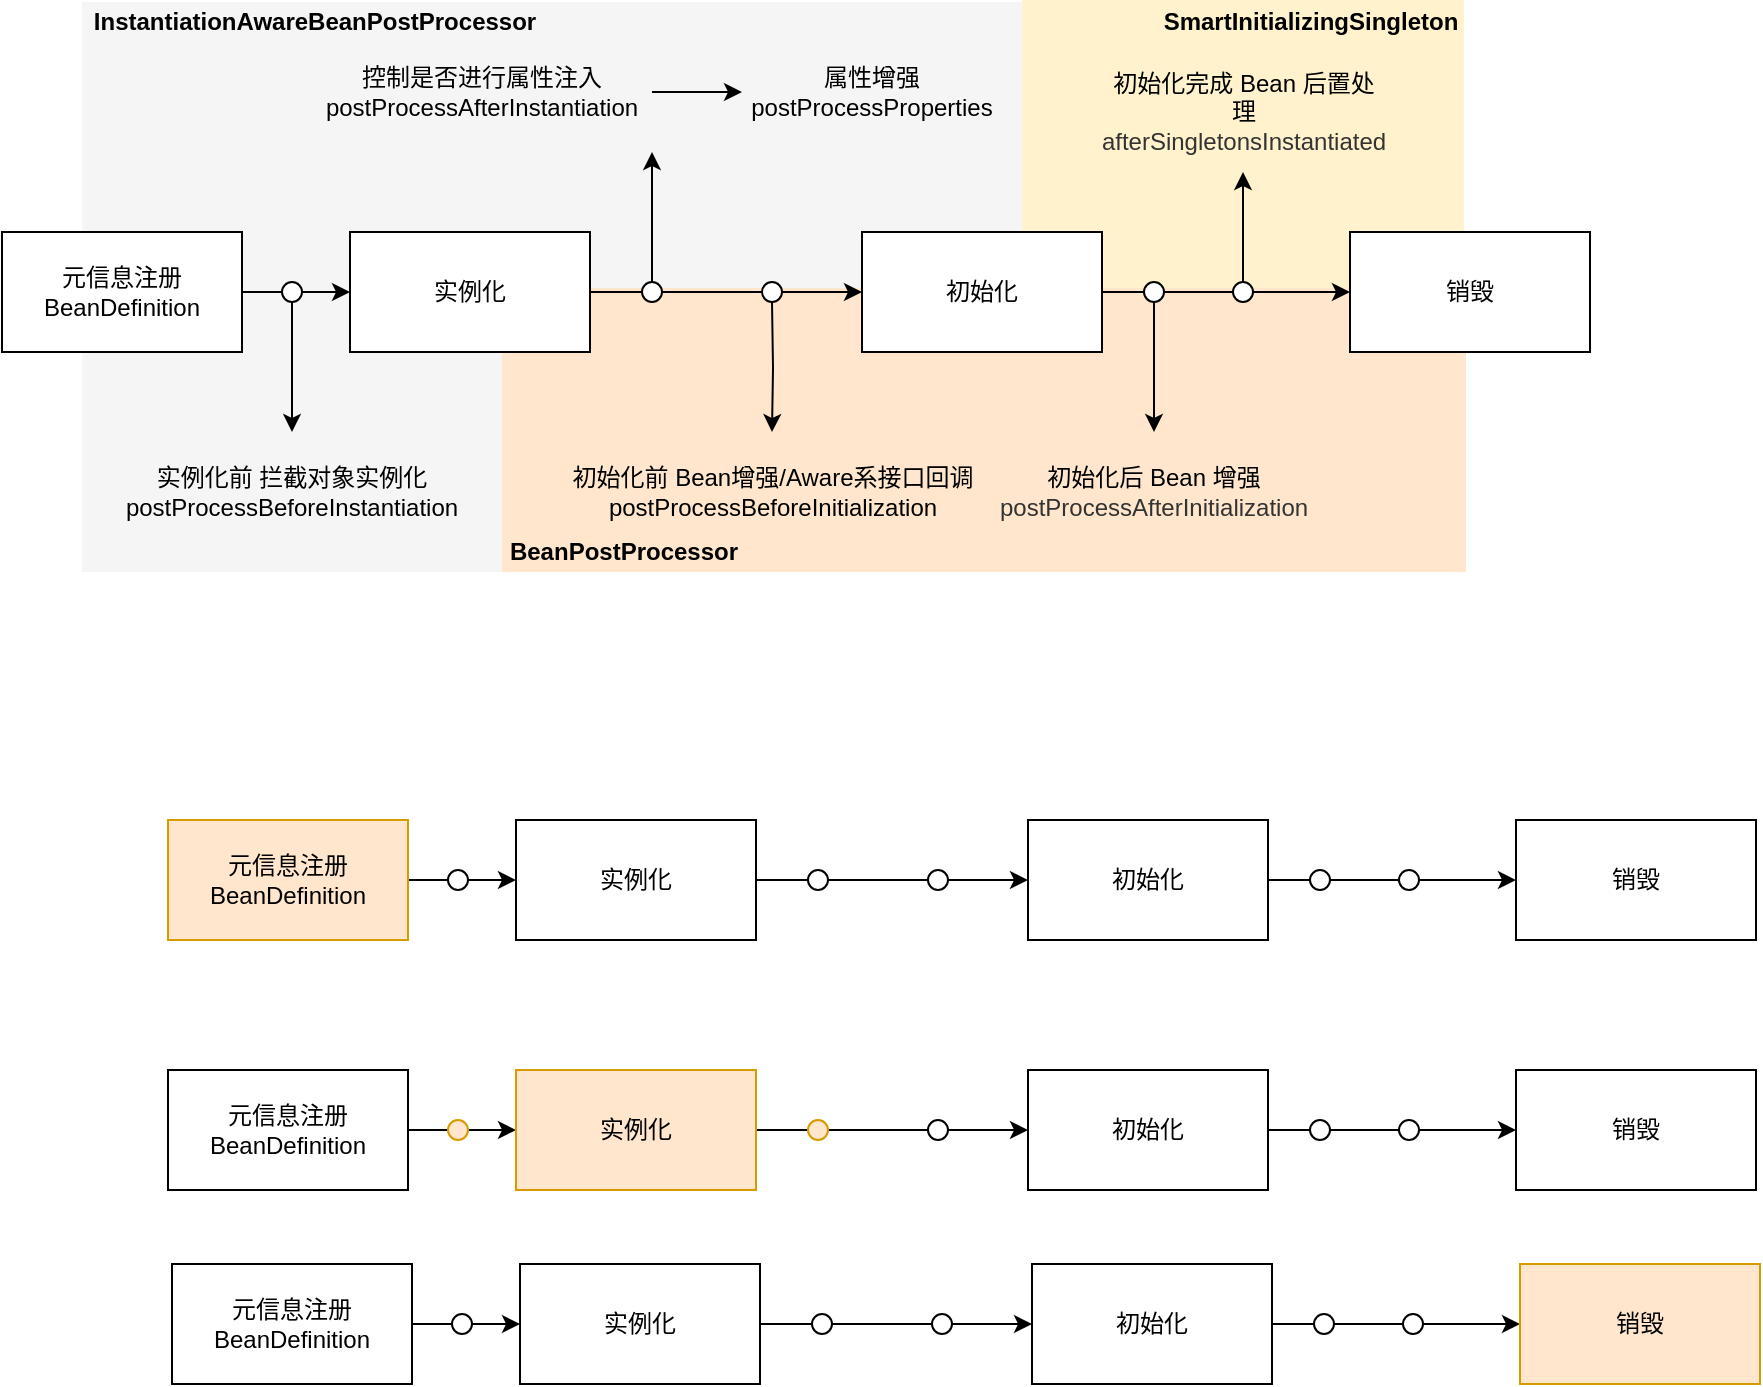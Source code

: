 <mxfile version="13.7.3" type="github"><diagram id="LSFAW9I8Svj1uJZlKmfR" name="Page-1"><mxGraphModel dx="1426" dy="826" grid="0" gridSize="10" guides="1" tooltips="1" connect="1" arrows="1" fold="1" page="0" pageScale="1" pageWidth="827" pageHeight="1169" math="0" shadow="0"><root><mxCell id="0"/><mxCell id="1" parent="0"/><mxCell id="oOrdfdpYcV0tk1T4zyEN-14" value="" style="rounded=0;whiteSpace=wrap;html=1;fillColor=#fff2cc;strokeColor=none;" parent="1" vertex="1"><mxGeometry x="545" y="334" width="221" height="145" as="geometry"/></mxCell><mxCell id="v1yoMM-es6eYsEjdVzZm-32" value="" style="rounded=0;whiteSpace=wrap;html=1;fillColor=#f5f5f5;fontColor=#333333;strokeColor=none;" parent="1" vertex="1"><mxGeometry x="75" y="335" width="470" height="285" as="geometry"/></mxCell><mxCell id="oOrdfdpYcV0tk1T4zyEN-6" value="" style="rounded=0;whiteSpace=wrap;html=1;fillColor=#ffe6cc;strokeColor=none;" parent="1" vertex="1"><mxGeometry x="285" y="478" width="482" height="142" as="geometry"/></mxCell><mxCell id="v1yoMM-es6eYsEjdVzZm-5" style="edgeStyle=orthogonalEdgeStyle;rounded=0;orthogonalLoop=1;jettySize=auto;html=1;exitX=1;exitY=0.5;exitDx=0;exitDy=0;entryX=0;entryY=0.5;entryDx=0;entryDy=0;" parent="1" source="v1yoMM-es6eYsEjdVzZm-1" target="v1yoMM-es6eYsEjdVzZm-2" edge="1"><mxGeometry relative="1" as="geometry"/></mxCell><mxCell id="v1yoMM-es6eYsEjdVzZm-1" value="元信息注册&lt;br&gt;BeanDefinition" style="rounded=0;whiteSpace=wrap;html=1;" parent="1" vertex="1"><mxGeometry x="35" y="450" width="120" height="60" as="geometry"/></mxCell><mxCell id="v1yoMM-es6eYsEjdVzZm-6" style="edgeStyle=orthogonalEdgeStyle;rounded=0;orthogonalLoop=1;jettySize=auto;html=1;exitX=1;exitY=0.5;exitDx=0;exitDy=0;entryX=0;entryY=0.5;entryDx=0;entryDy=0;" parent="1" source="v1yoMM-es6eYsEjdVzZm-2" target="v1yoMM-es6eYsEjdVzZm-3" edge="1"><mxGeometry relative="1" as="geometry"/></mxCell><mxCell id="v1yoMM-es6eYsEjdVzZm-2" value="实例化" style="rounded=0;whiteSpace=wrap;html=1;" parent="1" vertex="1"><mxGeometry x="209" y="450" width="120" height="60" as="geometry"/></mxCell><mxCell id="v1yoMM-es6eYsEjdVzZm-7" style="edgeStyle=orthogonalEdgeStyle;rounded=0;orthogonalLoop=1;jettySize=auto;html=1;exitX=1;exitY=0.5;exitDx=0;exitDy=0;entryX=0;entryY=0.5;entryDx=0;entryDy=0;" parent="1" source="v1yoMM-es6eYsEjdVzZm-3" target="v1yoMM-es6eYsEjdVzZm-4" edge="1"><mxGeometry relative="1" as="geometry"/></mxCell><mxCell id="v1yoMM-es6eYsEjdVzZm-3" value="初始化" style="rounded=0;whiteSpace=wrap;html=1;" parent="1" vertex="1"><mxGeometry x="465" y="450" width="120" height="60" as="geometry"/></mxCell><mxCell id="v1yoMM-es6eYsEjdVzZm-4" value="销毁" style="rounded=0;whiteSpace=wrap;html=1;" parent="1" vertex="1"><mxGeometry x="709" y="450" width="120" height="60" as="geometry"/></mxCell><mxCell id="v1yoMM-es6eYsEjdVzZm-12" style="edgeStyle=orthogonalEdgeStyle;rounded=0;orthogonalLoop=1;jettySize=auto;html=1;exitX=0.5;exitY=1;exitDx=0;exitDy=0;entryX=0.5;entryY=0;entryDx=0;entryDy=0;" parent="1" source="v1yoMM-es6eYsEjdVzZm-8" target="v1yoMM-es6eYsEjdVzZm-11" edge="1"><mxGeometry relative="1" as="geometry"/></mxCell><mxCell id="v1yoMM-es6eYsEjdVzZm-8" value="" style="ellipse;whiteSpace=wrap;html=1;aspect=fixed;" parent="1" vertex="1"><mxGeometry x="175" y="475" width="10" height="10" as="geometry"/></mxCell><mxCell id="v1yoMM-es6eYsEjdVzZm-11" value="实例化前 拦截对象实例化&lt;br&gt;postProcessBeforeInstantiation" style="rounded=0;whiteSpace=wrap;html=1;fillColor=none;strokeColor=none;" parent="1" vertex="1"><mxGeometry x="120" y="550" width="120" height="60" as="geometry"/></mxCell><mxCell id="oOrdfdpYcV0tk1T4zyEN-5" style="edgeStyle=orthogonalEdgeStyle;rounded=0;orthogonalLoop=1;jettySize=auto;html=1;exitX=0.5;exitY=0;exitDx=0;exitDy=0;entryX=1;entryY=1;entryDx=0;entryDy=0;" parent="1" source="v1yoMM-es6eYsEjdVzZm-13" target="v1yoMM-es6eYsEjdVzZm-17" edge="1"><mxGeometry relative="1" as="geometry"/></mxCell><mxCell id="v1yoMM-es6eYsEjdVzZm-13" value="" style="ellipse;whiteSpace=wrap;html=1;aspect=fixed;" parent="1" vertex="1"><mxGeometry x="355" y="475" width="10" height="10" as="geometry"/></mxCell><mxCell id="oOrdfdpYcV0tk1T4zyEN-3" style="edgeStyle=orthogonalEdgeStyle;rounded=0;orthogonalLoop=1;jettySize=auto;html=1;exitX=1;exitY=0.5;exitDx=0;exitDy=0;entryX=0;entryY=0.5;entryDx=0;entryDy=0;" parent="1" source="v1yoMM-es6eYsEjdVzZm-17" target="oOrdfdpYcV0tk1T4zyEN-2" edge="1"><mxGeometry relative="1" as="geometry"/></mxCell><mxCell id="v1yoMM-es6eYsEjdVzZm-17" value="控制是否进行属性注入&lt;br&gt;postProcessAfterInstantiation" style="rounded=0;whiteSpace=wrap;html=1;fillColor=none;strokeColor=none;" parent="1" vertex="1"><mxGeometry x="190" y="350" width="170" height="60" as="geometry"/></mxCell><mxCell id="v1yoMM-es6eYsEjdVzZm-18" value="" style="ellipse;whiteSpace=wrap;html=1;aspect=fixed;" parent="1" vertex="1"><mxGeometry x="415" y="475" width="10" height="10" as="geometry"/></mxCell><mxCell id="v1yoMM-es6eYsEjdVzZm-20" style="edgeStyle=orthogonalEdgeStyle;rounded=0;orthogonalLoop=1;jettySize=auto;html=1;exitX=0.5;exitY=1;exitDx=0;exitDy=0;entryX=0.5;entryY=0;entryDx=0;entryDy=0;" parent="1" target="v1yoMM-es6eYsEjdVzZm-21" edge="1"><mxGeometry relative="1" as="geometry"><mxPoint x="420" y="485" as="sourcePoint"/></mxGeometry></mxCell><mxCell id="v1yoMM-es6eYsEjdVzZm-21" value="初始化前 Bean增强/Aware系接口回调 postProcessBeforeInitialization" style="rounded=0;whiteSpace=wrap;html=1;fillColor=none;strokeColor=none;" parent="1" vertex="1"><mxGeometry x="312.5" y="550" width="215" height="60" as="geometry"/></mxCell><mxCell id="oOrdfdpYcV0tk1T4zyEN-12" style="edgeStyle=orthogonalEdgeStyle;rounded=0;orthogonalLoop=1;jettySize=auto;html=1;exitX=0.5;exitY=1;exitDx=0;exitDy=0;" parent="1" source="v1yoMM-es6eYsEjdVzZm-22" target="v1yoMM-es6eYsEjdVzZm-26" edge="1"><mxGeometry relative="1" as="geometry"/></mxCell><mxCell id="v1yoMM-es6eYsEjdVzZm-22" value="" style="ellipse;whiteSpace=wrap;html=1;aspect=fixed;" parent="1" vertex="1"><mxGeometry x="606" y="475" width="10" height="10" as="geometry"/></mxCell><mxCell id="oOrdfdpYcV0tk1T4zyEN-13" style="edgeStyle=orthogonalEdgeStyle;rounded=0;orthogonalLoop=1;jettySize=auto;html=1;exitX=0.5;exitY=0;exitDx=0;exitDy=0;entryX=0.5;entryY=1;entryDx=0;entryDy=0;" parent="1" source="v1yoMM-es6eYsEjdVzZm-24" target="v1yoMM-es6eYsEjdVzZm-28" edge="1"><mxGeometry relative="1" as="geometry"/></mxCell><mxCell id="v1yoMM-es6eYsEjdVzZm-24" value="" style="ellipse;whiteSpace=wrap;html=1;aspect=fixed;" parent="1" vertex="1"><mxGeometry x="650.5" y="475" width="10" height="10" as="geometry"/></mxCell><mxCell id="v1yoMM-es6eYsEjdVzZm-26" value="初始化后 Bean 增强&lt;span style=&quot;background-color: transparent ; font-family: , &amp;#34;consolas&amp;#34; , &amp;#34;liberation mono&amp;#34; , &amp;#34;menlo&amp;#34; , &amp;#34;courier&amp;#34; , monospace ; color: rgb(51 , 51 , 51) ; text-align: left&quot;&gt;postProcessAfterInitialization&lt;/span&gt;" style="rounded=0;whiteSpace=wrap;html=1;strokeColor=none;fillColor=none;" parent="1" vertex="1"><mxGeometry x="551" y="550" width="120" height="60" as="geometry"/></mxCell><mxCell id="v1yoMM-es6eYsEjdVzZm-28" value="初始化完成 Bean 后置处理&lt;span style=&quot;background-color: transparent ; font-family: , &amp;#34;consolas&amp;#34; , &amp;#34;liberation mono&amp;#34; , &amp;#34;menlo&amp;#34; , &amp;#34;courier&amp;#34; , monospace ; color: rgb(51 , 51 , 51) ; text-align: left&quot;&gt;afterSingletonsInstantiated&lt;/span&gt;" style="rounded=0;whiteSpace=wrap;html=1;fillColor=none;strokeColor=none;" parent="1" vertex="1"><mxGeometry x="595.5" y="360" width="120" height="60" as="geometry"/></mxCell><mxCell id="836lpgC0gWuXzNerl39h-4" value="InstantiationAwareBeanPostProcessor" style="text;html=1;strokeColor=none;fillColor=none;align=center;verticalAlign=middle;whiteSpace=wrap;rounded=0;fontStyle=1" parent="1" vertex="1"><mxGeometry x="75" y="335" width="233" height="20" as="geometry"/></mxCell><mxCell id="oOrdfdpYcV0tk1T4zyEN-2" value="属性增强postProcessProperties" style="rounded=0;whiteSpace=wrap;html=1;fillColor=none;strokeColor=none;" parent="1" vertex="1"><mxGeometry x="405" y="350" width="130" height="60" as="geometry"/></mxCell><mxCell id="oOrdfdpYcV0tk1T4zyEN-8" value="BeanPostProcessor" style="text;html=1;strokeColor=none;fillColor=none;align=center;verticalAlign=middle;whiteSpace=wrap;rounded=0;fontStyle=1" parent="1" vertex="1"><mxGeometry x="287" y="600" width="118" height="20" as="geometry"/></mxCell><mxCell id="oOrdfdpYcV0tk1T4zyEN-17" value="SmartInitializingSingleton" style="text;html=1;strokeColor=none;fillColor=none;align=center;verticalAlign=middle;whiteSpace=wrap;rounded=0;fontStyle=1" parent="1" vertex="1"><mxGeometry x="613" y="335" width="153" height="20" as="geometry"/></mxCell><mxCell id="oOrdfdpYcV0tk1T4zyEN-20" style="edgeStyle=orthogonalEdgeStyle;rounded=0;orthogonalLoop=1;jettySize=auto;html=1;exitX=1;exitY=0.5;exitDx=0;exitDy=0;entryX=0;entryY=0.5;entryDx=0;entryDy=0;" parent="1" source="oOrdfdpYcV0tk1T4zyEN-21" target="oOrdfdpYcV0tk1T4zyEN-23" edge="1"><mxGeometry relative="1" as="geometry"/></mxCell><mxCell id="oOrdfdpYcV0tk1T4zyEN-21" value="元信息注册&lt;br&gt;BeanDefinition" style="rounded=0;whiteSpace=wrap;html=1;fillColor=#ffe6cc;strokeColor=#d79b00;" parent="1" vertex="1"><mxGeometry x="118" y="744" width="120" height="60" as="geometry"/></mxCell><mxCell id="oOrdfdpYcV0tk1T4zyEN-22" style="edgeStyle=orthogonalEdgeStyle;rounded=0;orthogonalLoop=1;jettySize=auto;html=1;exitX=1;exitY=0.5;exitDx=0;exitDy=0;entryX=0;entryY=0.5;entryDx=0;entryDy=0;" parent="1" source="oOrdfdpYcV0tk1T4zyEN-23" target="oOrdfdpYcV0tk1T4zyEN-25" edge="1"><mxGeometry relative="1" as="geometry"/></mxCell><mxCell id="oOrdfdpYcV0tk1T4zyEN-23" value="实例化" style="rounded=0;whiteSpace=wrap;html=1;" parent="1" vertex="1"><mxGeometry x="292" y="744" width="120" height="60" as="geometry"/></mxCell><mxCell id="oOrdfdpYcV0tk1T4zyEN-24" style="edgeStyle=orthogonalEdgeStyle;rounded=0;orthogonalLoop=1;jettySize=auto;html=1;exitX=1;exitY=0.5;exitDx=0;exitDy=0;entryX=0;entryY=0.5;entryDx=0;entryDy=0;" parent="1" source="oOrdfdpYcV0tk1T4zyEN-25" target="oOrdfdpYcV0tk1T4zyEN-26" edge="1"><mxGeometry relative="1" as="geometry"/></mxCell><mxCell id="oOrdfdpYcV0tk1T4zyEN-25" value="初始化" style="rounded=0;whiteSpace=wrap;html=1;" parent="1" vertex="1"><mxGeometry x="548" y="744" width="120" height="60" as="geometry"/></mxCell><mxCell id="oOrdfdpYcV0tk1T4zyEN-26" value="销毁" style="rounded=0;whiteSpace=wrap;html=1;" parent="1" vertex="1"><mxGeometry x="792" y="744" width="120" height="60" as="geometry"/></mxCell><mxCell id="oOrdfdpYcV0tk1T4zyEN-27" value="" style="ellipse;whiteSpace=wrap;html=1;aspect=fixed;" parent="1" vertex="1"><mxGeometry x="258" y="769" width="10" height="10" as="geometry"/></mxCell><mxCell id="oOrdfdpYcV0tk1T4zyEN-28" value="" style="ellipse;whiteSpace=wrap;html=1;aspect=fixed;" parent="1" vertex="1"><mxGeometry x="438" y="769" width="10" height="10" as="geometry"/></mxCell><mxCell id="oOrdfdpYcV0tk1T4zyEN-29" value="" style="ellipse;whiteSpace=wrap;html=1;aspect=fixed;" parent="1" vertex="1"><mxGeometry x="498" y="769" width="10" height="10" as="geometry"/></mxCell><mxCell id="oOrdfdpYcV0tk1T4zyEN-30" value="" style="ellipse;whiteSpace=wrap;html=1;aspect=fixed;" parent="1" vertex="1"><mxGeometry x="689" y="769" width="10" height="10" as="geometry"/></mxCell><mxCell id="oOrdfdpYcV0tk1T4zyEN-31" value="" style="ellipse;whiteSpace=wrap;html=1;aspect=fixed;" parent="1" vertex="1"><mxGeometry x="733.5" y="769" width="10" height="10" as="geometry"/></mxCell><mxCell id="oOrdfdpYcV0tk1T4zyEN-32" style="edgeStyle=orthogonalEdgeStyle;rounded=0;orthogonalLoop=1;jettySize=auto;html=1;exitX=1;exitY=0.5;exitDx=0;exitDy=0;entryX=0;entryY=0.5;entryDx=0;entryDy=0;" parent="1" source="oOrdfdpYcV0tk1T4zyEN-33" target="oOrdfdpYcV0tk1T4zyEN-35" edge="1"><mxGeometry relative="1" as="geometry"/></mxCell><mxCell id="oOrdfdpYcV0tk1T4zyEN-33" value="元信息注册&lt;br&gt;BeanDefinition" style="rounded=0;whiteSpace=wrap;html=1;" parent="1" vertex="1"><mxGeometry x="118" y="869" width="120" height="60" as="geometry"/></mxCell><mxCell id="oOrdfdpYcV0tk1T4zyEN-34" style="edgeStyle=orthogonalEdgeStyle;rounded=0;orthogonalLoop=1;jettySize=auto;html=1;exitX=1;exitY=0.5;exitDx=0;exitDy=0;entryX=0;entryY=0.5;entryDx=0;entryDy=0;" parent="1" source="oOrdfdpYcV0tk1T4zyEN-35" target="oOrdfdpYcV0tk1T4zyEN-37" edge="1"><mxGeometry relative="1" as="geometry"/></mxCell><mxCell id="oOrdfdpYcV0tk1T4zyEN-35" value="实例化" style="rounded=0;whiteSpace=wrap;html=1;fillColor=#ffe6cc;strokeColor=#d79b00;" parent="1" vertex="1"><mxGeometry x="292" y="869" width="120" height="60" as="geometry"/></mxCell><mxCell id="oOrdfdpYcV0tk1T4zyEN-36" style="edgeStyle=orthogonalEdgeStyle;rounded=0;orthogonalLoop=1;jettySize=auto;html=1;exitX=1;exitY=0.5;exitDx=0;exitDy=0;entryX=0;entryY=0.5;entryDx=0;entryDy=0;" parent="1" source="oOrdfdpYcV0tk1T4zyEN-37" target="oOrdfdpYcV0tk1T4zyEN-38" edge="1"><mxGeometry relative="1" as="geometry"/></mxCell><mxCell id="oOrdfdpYcV0tk1T4zyEN-37" value="初始化" style="rounded=0;whiteSpace=wrap;html=1;" parent="1" vertex="1"><mxGeometry x="548" y="869" width="120" height="60" as="geometry"/></mxCell><mxCell id="oOrdfdpYcV0tk1T4zyEN-38" value="销毁" style="rounded=0;whiteSpace=wrap;html=1;" parent="1" vertex="1"><mxGeometry x="792" y="869" width="120" height="60" as="geometry"/></mxCell><mxCell id="oOrdfdpYcV0tk1T4zyEN-39" value="" style="ellipse;whiteSpace=wrap;html=1;aspect=fixed;fillColor=#ffe6cc;strokeColor=#d79b00;" parent="1" vertex="1"><mxGeometry x="258" y="894" width="10" height="10" as="geometry"/></mxCell><mxCell id="oOrdfdpYcV0tk1T4zyEN-40" value="" style="ellipse;whiteSpace=wrap;html=1;aspect=fixed;fillColor=#ffe6cc;strokeColor=#d79b00;" parent="1" vertex="1"><mxGeometry x="438" y="894" width="10" height="10" as="geometry"/></mxCell><mxCell id="oOrdfdpYcV0tk1T4zyEN-41" value="" style="ellipse;whiteSpace=wrap;html=1;aspect=fixed;" parent="1" vertex="1"><mxGeometry x="498" y="894" width="10" height="10" as="geometry"/></mxCell><mxCell id="oOrdfdpYcV0tk1T4zyEN-42" value="" style="ellipse;whiteSpace=wrap;html=1;aspect=fixed;" parent="1" vertex="1"><mxGeometry x="689" y="894" width="10" height="10" as="geometry"/></mxCell><mxCell id="oOrdfdpYcV0tk1T4zyEN-43" value="" style="ellipse;whiteSpace=wrap;html=1;aspect=fixed;" parent="1" vertex="1"><mxGeometry x="733.5" y="894" width="10" height="10" as="geometry"/></mxCell><mxCell id="oOrdfdpYcV0tk1T4zyEN-44" style="edgeStyle=orthogonalEdgeStyle;rounded=0;orthogonalLoop=1;jettySize=auto;html=1;exitX=1;exitY=0.5;exitDx=0;exitDy=0;entryX=0;entryY=0.5;entryDx=0;entryDy=0;" parent="1" source="oOrdfdpYcV0tk1T4zyEN-45" target="oOrdfdpYcV0tk1T4zyEN-47" edge="1"><mxGeometry relative="1" as="geometry"/></mxCell><mxCell id="oOrdfdpYcV0tk1T4zyEN-45" value="元信息注册&lt;br&gt;BeanDefinition" style="rounded=0;whiteSpace=wrap;html=1;" parent="1" vertex="1"><mxGeometry x="120" y="966" width="120" height="60" as="geometry"/></mxCell><mxCell id="oOrdfdpYcV0tk1T4zyEN-46" style="edgeStyle=orthogonalEdgeStyle;rounded=0;orthogonalLoop=1;jettySize=auto;html=1;exitX=1;exitY=0.5;exitDx=0;exitDy=0;entryX=0;entryY=0.5;entryDx=0;entryDy=0;" parent="1" source="oOrdfdpYcV0tk1T4zyEN-47" target="oOrdfdpYcV0tk1T4zyEN-49" edge="1"><mxGeometry relative="1" as="geometry"/></mxCell><mxCell id="oOrdfdpYcV0tk1T4zyEN-47" value="实例化" style="rounded=0;whiteSpace=wrap;html=1;" parent="1" vertex="1"><mxGeometry x="294" y="966" width="120" height="60" as="geometry"/></mxCell><mxCell id="oOrdfdpYcV0tk1T4zyEN-48" style="edgeStyle=orthogonalEdgeStyle;rounded=0;orthogonalLoop=1;jettySize=auto;html=1;exitX=1;exitY=0.5;exitDx=0;exitDy=0;entryX=0;entryY=0.5;entryDx=0;entryDy=0;" parent="1" source="oOrdfdpYcV0tk1T4zyEN-49" target="oOrdfdpYcV0tk1T4zyEN-50" edge="1"><mxGeometry relative="1" as="geometry"/></mxCell><mxCell id="oOrdfdpYcV0tk1T4zyEN-49" value="初始化" style="rounded=0;whiteSpace=wrap;html=1;" parent="1" vertex="1"><mxGeometry x="550" y="966" width="120" height="60" as="geometry"/></mxCell><mxCell id="oOrdfdpYcV0tk1T4zyEN-50" value="销毁" style="rounded=0;whiteSpace=wrap;html=1;fillColor=#ffe6cc;strokeColor=#d79b00;" parent="1" vertex="1"><mxGeometry x="794" y="966" width="120" height="60" as="geometry"/></mxCell><mxCell id="oOrdfdpYcV0tk1T4zyEN-51" value="" style="ellipse;whiteSpace=wrap;html=1;aspect=fixed;" parent="1" vertex="1"><mxGeometry x="260" y="991" width="10" height="10" as="geometry"/></mxCell><mxCell id="oOrdfdpYcV0tk1T4zyEN-52" value="" style="ellipse;whiteSpace=wrap;html=1;aspect=fixed;" parent="1" vertex="1"><mxGeometry x="440" y="991" width="10" height="10" as="geometry"/></mxCell><mxCell id="oOrdfdpYcV0tk1T4zyEN-53" value="" style="ellipse;whiteSpace=wrap;html=1;aspect=fixed;" parent="1" vertex="1"><mxGeometry x="500" y="991" width="10" height="10" as="geometry"/></mxCell><mxCell id="oOrdfdpYcV0tk1T4zyEN-54" value="" style="ellipse;whiteSpace=wrap;html=1;aspect=fixed;" parent="1" vertex="1"><mxGeometry x="691" y="991" width="10" height="10" as="geometry"/></mxCell><mxCell id="oOrdfdpYcV0tk1T4zyEN-55" value="" style="ellipse;whiteSpace=wrap;html=1;aspect=fixed;" parent="1" vertex="1"><mxGeometry x="735.5" y="991" width="10" height="10" as="geometry"/></mxCell></root></mxGraphModel></diagram></mxfile>